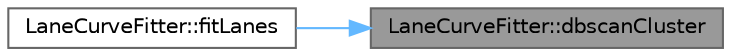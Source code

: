 digraph "LaneCurveFitter::dbscanCluster"
{
 // LATEX_PDF_SIZE
  bgcolor="transparent";
  edge [fontname=Helvetica,fontsize=10,labelfontname=Helvetica,labelfontsize=10];
  node [fontname=Helvetica,fontsize=10,shape=box,height=0.2,width=0.4];
  rankdir="RL";
  Node1 [id="Node000001",label="LaneCurveFitter::dbscanCluster",height=0.2,width=0.4,color="gray40", fillcolor="grey60", style="filled", fontcolor="black",tooltip=" "];
  Node1 -> Node2 [id="edge1_Node000001_Node000002",dir="back",color="steelblue1",style="solid",tooltip=" "];
  Node2 [id="Node000002",label="LaneCurveFitter::fitLanes",height=0.2,width=0.4,color="grey40", fillcolor="white", style="filled",URL="$classLaneCurveFitter.html#a5b5666f7c775b4d11dc7c5df011ca9ce",tooltip=" "];
}
